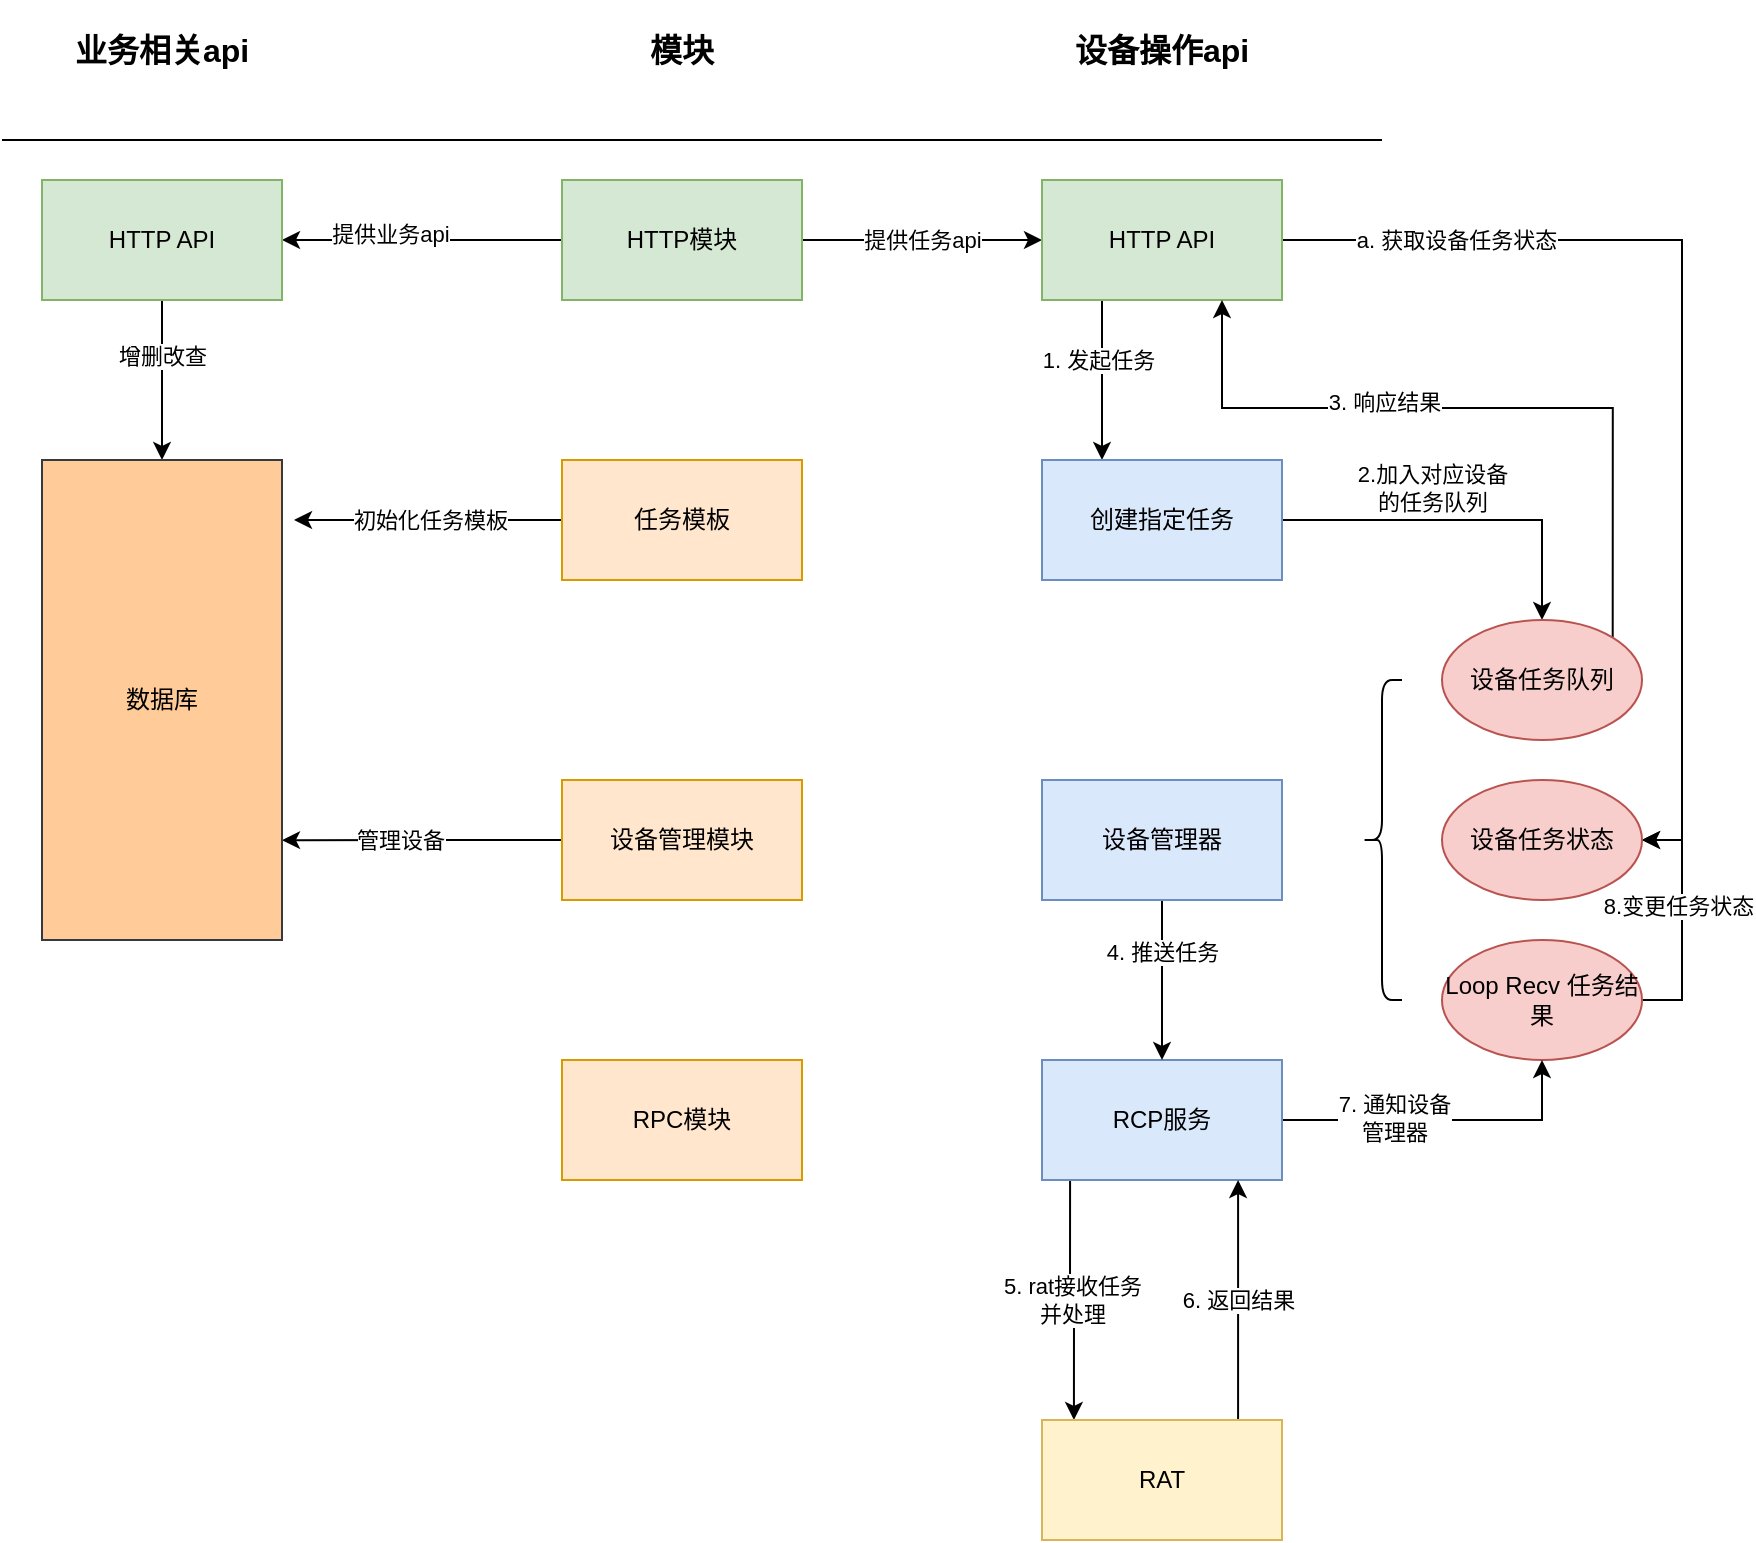 <mxfile version="14.8.5" type="github">
  <diagram id="FrNE8DgMukOEDrKhMedF" name="第 1 页">
    <mxGraphModel dx="946" dy="645" grid="0" gridSize="10" guides="1" tooltips="1" connect="1" arrows="1" fold="1" page="1" pageScale="1" pageWidth="827" pageHeight="1169" background="#FFFFFF" math="0" shadow="0">
      <root>
        <mxCell id="0" />
        <mxCell id="1" parent="0" />
        <mxCell id="WFalGH5oOqXYDlWb-IyM-28" value="" style="edgeStyle=orthogonalEdgeStyle;rounded=0;orthogonalLoop=1;jettySize=auto;html=1;" edge="1" parent="1" source="WFalGH5oOqXYDlWb-IyM-1" target="WFalGH5oOqXYDlWb-IyM-7">
          <mxGeometry relative="1" as="geometry" />
        </mxCell>
        <mxCell id="WFalGH5oOqXYDlWb-IyM-29" value="提供业务api" style="edgeLabel;html=1;align=center;verticalAlign=middle;resizable=0;points=[];" vertex="1" connectable="0" parent="WFalGH5oOqXYDlWb-IyM-28">
          <mxGeometry x="0.225" y="-3" relative="1" as="geometry">
            <mxPoint as="offset" />
          </mxGeometry>
        </mxCell>
        <mxCell id="WFalGH5oOqXYDlWb-IyM-30" value="提供任务api" style="edgeStyle=orthogonalEdgeStyle;rounded=0;orthogonalLoop=1;jettySize=auto;html=1;" edge="1" parent="1" source="WFalGH5oOqXYDlWb-IyM-1" target="WFalGH5oOqXYDlWb-IyM-6">
          <mxGeometry relative="1" as="geometry" />
        </mxCell>
        <mxCell id="WFalGH5oOqXYDlWb-IyM-1" value="HTTP模块" style="rounded=0;whiteSpace=wrap;html=1;fillColor=#d5e8d4;strokeColor=#82b366;" vertex="1" parent="1">
          <mxGeometry x="320" y="180" width="120" height="60" as="geometry" />
        </mxCell>
        <mxCell id="WFalGH5oOqXYDlWb-IyM-47" style="edgeStyle=orthogonalEdgeStyle;rounded=0;orthogonalLoop=1;jettySize=auto;html=1;entryX=1.05;entryY=0.125;entryDx=0;entryDy=0;entryPerimeter=0;" edge="1" parent="1" source="WFalGH5oOqXYDlWb-IyM-2" target="WFalGH5oOqXYDlWb-IyM-14">
          <mxGeometry relative="1" as="geometry" />
        </mxCell>
        <mxCell id="WFalGH5oOqXYDlWb-IyM-57" value="初始化任务模板" style="edgeLabel;html=1;align=center;verticalAlign=middle;resizable=0;points=[];" vertex="1" connectable="0" parent="WFalGH5oOqXYDlWb-IyM-47">
          <mxGeometry x="-0.015" relative="1" as="geometry">
            <mxPoint as="offset" />
          </mxGeometry>
        </mxCell>
        <mxCell id="WFalGH5oOqXYDlWb-IyM-2" value="任务模板" style="rounded=0;whiteSpace=wrap;html=1;fillColor=#ffe6cc;strokeColor=#d79b00;" vertex="1" parent="1">
          <mxGeometry x="320" y="320" width="120" height="60" as="geometry" />
        </mxCell>
        <mxCell id="WFalGH5oOqXYDlWb-IyM-48" style="edgeStyle=orthogonalEdgeStyle;rounded=0;orthogonalLoop=1;jettySize=auto;html=1;entryX=1;entryY=0.792;entryDx=0;entryDy=0;entryPerimeter=0;" edge="1" parent="1" source="WFalGH5oOqXYDlWb-IyM-3" target="WFalGH5oOqXYDlWb-IyM-14">
          <mxGeometry relative="1" as="geometry" />
        </mxCell>
        <mxCell id="WFalGH5oOqXYDlWb-IyM-58" value="管理设备" style="edgeLabel;html=1;align=center;verticalAlign=middle;resizable=0;points=[];" vertex="1" connectable="0" parent="WFalGH5oOqXYDlWb-IyM-48">
          <mxGeometry x="0.158" relative="1" as="geometry">
            <mxPoint as="offset" />
          </mxGeometry>
        </mxCell>
        <mxCell id="WFalGH5oOqXYDlWb-IyM-3" value="设备管理模块" style="rounded=0;whiteSpace=wrap;html=1;fillColor=#ffe6cc;strokeColor=#d79b00;" vertex="1" parent="1">
          <mxGeometry x="320" y="480" width="120" height="60" as="geometry" />
        </mxCell>
        <mxCell id="WFalGH5oOqXYDlWb-IyM-4" value="RPC模块" style="rounded=0;whiteSpace=wrap;html=1;fillColor=#ffe6cc;strokeColor=#d79b00;" vertex="1" parent="1">
          <mxGeometry x="320" y="620" width="120" height="60" as="geometry" />
        </mxCell>
        <mxCell id="WFalGH5oOqXYDlWb-IyM-26" style="edgeStyle=orthogonalEdgeStyle;rounded=0;orthogonalLoop=1;jettySize=auto;html=1;entryX=0.25;entryY=0;entryDx=0;entryDy=0;exitX=0.25;exitY=1;exitDx=0;exitDy=0;" edge="1" parent="1" source="WFalGH5oOqXYDlWb-IyM-6" target="WFalGH5oOqXYDlWb-IyM-8">
          <mxGeometry relative="1" as="geometry" />
        </mxCell>
        <mxCell id="WFalGH5oOqXYDlWb-IyM-32" value="1. 发起任务" style="edgeLabel;html=1;align=center;verticalAlign=middle;resizable=0;points=[];" vertex="1" connectable="0" parent="WFalGH5oOqXYDlWb-IyM-26">
          <mxGeometry x="-0.25" y="-2" relative="1" as="geometry">
            <mxPoint as="offset" />
          </mxGeometry>
        </mxCell>
        <mxCell id="WFalGH5oOqXYDlWb-IyM-67" style="edgeStyle=orthogonalEdgeStyle;rounded=0;orthogonalLoop=1;jettySize=auto;html=1;entryX=1;entryY=0.5;entryDx=0;entryDy=0;" edge="1" parent="1" source="WFalGH5oOqXYDlWb-IyM-6" target="WFalGH5oOqXYDlWb-IyM-51">
          <mxGeometry relative="1" as="geometry" />
        </mxCell>
        <mxCell id="WFalGH5oOqXYDlWb-IyM-68" value="a. 获取设备任务状态" style="edgeLabel;html=1;align=center;verticalAlign=middle;resizable=0;points=[];" vertex="1" connectable="0" parent="WFalGH5oOqXYDlWb-IyM-67">
          <mxGeometry x="-0.665" relative="1" as="geometry">
            <mxPoint as="offset" />
          </mxGeometry>
        </mxCell>
        <mxCell id="WFalGH5oOqXYDlWb-IyM-6" value="HTTP API" style="rounded=0;whiteSpace=wrap;html=1;fillColor=#d5e8d4;strokeColor=#82b366;" vertex="1" parent="1">
          <mxGeometry x="560" y="180" width="120" height="60" as="geometry" />
        </mxCell>
        <mxCell id="WFalGH5oOqXYDlWb-IyM-18" style="edgeStyle=orthogonalEdgeStyle;rounded=0;orthogonalLoop=1;jettySize=auto;html=1;entryX=0.5;entryY=0;entryDx=0;entryDy=0;" edge="1" parent="1" source="WFalGH5oOqXYDlWb-IyM-7" target="WFalGH5oOqXYDlWb-IyM-14">
          <mxGeometry relative="1" as="geometry" />
        </mxCell>
        <mxCell id="WFalGH5oOqXYDlWb-IyM-61" value="增删改查" style="edgeLabel;html=1;align=center;verticalAlign=middle;resizable=0;points=[];" vertex="1" connectable="0" parent="WFalGH5oOqXYDlWb-IyM-18">
          <mxGeometry x="-0.3" relative="1" as="geometry">
            <mxPoint as="offset" />
          </mxGeometry>
        </mxCell>
        <mxCell id="WFalGH5oOqXYDlWb-IyM-7" value="HTTP API" style="rounded=0;whiteSpace=wrap;html=1;fillColor=#d5e8d4;strokeColor=#82b366;" vertex="1" parent="1">
          <mxGeometry x="60" y="180" width="120" height="60" as="geometry" />
        </mxCell>
        <mxCell id="WFalGH5oOqXYDlWb-IyM-36" style="edgeStyle=orthogonalEdgeStyle;rounded=0;orthogonalLoop=1;jettySize=auto;html=1;entryX=0.5;entryY=0;entryDx=0;entryDy=0;" edge="1" parent="1" source="WFalGH5oOqXYDlWb-IyM-8" target="WFalGH5oOqXYDlWb-IyM-10">
          <mxGeometry relative="1" as="geometry" />
        </mxCell>
        <mxCell id="WFalGH5oOqXYDlWb-IyM-37" value="2.加入对应设备&lt;br&gt;的任务队列" style="edgeLabel;html=1;align=center;verticalAlign=middle;resizable=0;points=[];" vertex="1" connectable="0" parent="WFalGH5oOqXYDlWb-IyM-36">
          <mxGeometry x="-0.507" y="-3" relative="1" as="geometry">
            <mxPoint x="30" y="-19" as="offset" />
          </mxGeometry>
        </mxCell>
        <mxCell id="WFalGH5oOqXYDlWb-IyM-8" value="创建指定任务" style="rounded=0;whiteSpace=wrap;html=1;fillColor=#dae8fc;strokeColor=#6c8ebf;" vertex="1" parent="1">
          <mxGeometry x="560" y="320" width="120" height="60" as="geometry" />
        </mxCell>
        <mxCell id="WFalGH5oOqXYDlWb-IyM-74" style="edgeStyle=orthogonalEdgeStyle;rounded=0;orthogonalLoop=1;jettySize=auto;html=1;exitX=1;exitY=0;exitDx=0;exitDy=0;entryX=0.75;entryY=1;entryDx=0;entryDy=0;" edge="1" parent="1" source="WFalGH5oOqXYDlWb-IyM-10" target="WFalGH5oOqXYDlWb-IyM-6">
          <mxGeometry relative="1" as="geometry">
            <Array as="points">
              <mxPoint x="845" y="294" />
              <mxPoint x="650" y="294" />
            </Array>
          </mxGeometry>
        </mxCell>
        <mxCell id="WFalGH5oOqXYDlWb-IyM-75" value="3. 响应结果" style="edgeLabel;html=1;align=center;verticalAlign=middle;resizable=0;points=[];" vertex="1" connectable="0" parent="WFalGH5oOqXYDlWb-IyM-74">
          <mxGeometry x="0.259" y="-3" relative="1" as="geometry">
            <mxPoint as="offset" />
          </mxGeometry>
        </mxCell>
        <mxCell id="WFalGH5oOqXYDlWb-IyM-10" value="设备任务队列" style="ellipse;whiteSpace=wrap;html=1;fillColor=#f8cecc;strokeColor=#b85450;" vertex="1" parent="1">
          <mxGeometry x="760" y="400" width="100" height="60" as="geometry" />
        </mxCell>
        <mxCell id="WFalGH5oOqXYDlWb-IyM-52" style="edgeStyle=orthogonalEdgeStyle;rounded=0;orthogonalLoop=1;jettySize=auto;html=1;entryX=1;entryY=0.5;entryDx=0;entryDy=0;" edge="1" parent="1" source="WFalGH5oOqXYDlWb-IyM-11" target="WFalGH5oOqXYDlWb-IyM-51">
          <mxGeometry relative="1" as="geometry">
            <Array as="points">
              <mxPoint x="880" y="590" />
              <mxPoint x="880" y="510" />
            </Array>
          </mxGeometry>
        </mxCell>
        <mxCell id="WFalGH5oOqXYDlWb-IyM-53" value="8.变更任务状态" style="edgeLabel;html=1;align=center;verticalAlign=middle;resizable=0;points=[];" vertex="1" connectable="0" parent="WFalGH5oOqXYDlWb-IyM-52">
          <mxGeometry x="0.117" y="2" relative="1" as="geometry">
            <mxPoint as="offset" />
          </mxGeometry>
        </mxCell>
        <mxCell id="WFalGH5oOqXYDlWb-IyM-11" value="Loop Recv 任务结果" style="ellipse;whiteSpace=wrap;html=1;fillColor=#f8cecc;strokeColor=#b85450;" vertex="1" parent="1">
          <mxGeometry x="760" y="560" width="100" height="60" as="geometry" />
        </mxCell>
        <mxCell id="WFalGH5oOqXYDlWb-IyM-41" value="5. rat接收任务&lt;br&gt;并处理" style="edgeStyle=orthogonalEdgeStyle;rounded=0;orthogonalLoop=1;jettySize=auto;html=1;entryX=0.133;entryY=0;entryDx=0;entryDy=0;exitX=0.117;exitY=1;exitDx=0;exitDy=0;exitPerimeter=0;entryPerimeter=0;" edge="1" parent="1" source="WFalGH5oOqXYDlWb-IyM-12" target="WFalGH5oOqXYDlWb-IyM-13">
          <mxGeometry relative="1" as="geometry" />
        </mxCell>
        <mxCell id="WFalGH5oOqXYDlWb-IyM-45" style="edgeStyle=orthogonalEdgeStyle;rounded=0;orthogonalLoop=1;jettySize=auto;html=1;entryX=0.5;entryY=1;entryDx=0;entryDy=0;" edge="1" parent="1" source="WFalGH5oOqXYDlWb-IyM-12" target="WFalGH5oOqXYDlWb-IyM-11">
          <mxGeometry relative="1" as="geometry" />
        </mxCell>
        <mxCell id="WFalGH5oOqXYDlWb-IyM-46" value="7. 通知设备&lt;br&gt;管理器" style="edgeLabel;html=1;align=center;verticalAlign=middle;resizable=0;points=[];" vertex="1" connectable="0" parent="WFalGH5oOqXYDlWb-IyM-45">
          <mxGeometry x="-0.307" y="1" relative="1" as="geometry">
            <mxPoint as="offset" />
          </mxGeometry>
        </mxCell>
        <mxCell id="WFalGH5oOqXYDlWb-IyM-12" value="RCP服务" style="rounded=0;whiteSpace=wrap;html=1;fillColor=#dae8fc;strokeColor=#6c8ebf;" vertex="1" parent="1">
          <mxGeometry x="560" y="620" width="120" height="60" as="geometry" />
        </mxCell>
        <mxCell id="WFalGH5oOqXYDlWb-IyM-44" value="6. 返回结果" style="edgeStyle=orthogonalEdgeStyle;rounded=0;orthogonalLoop=1;jettySize=auto;html=1;entryX=0.817;entryY=1;entryDx=0;entryDy=0;entryPerimeter=0;exitX=0.817;exitY=0;exitDx=0;exitDy=0;exitPerimeter=0;" edge="1" parent="1" source="WFalGH5oOqXYDlWb-IyM-13" target="WFalGH5oOqXYDlWb-IyM-12">
          <mxGeometry relative="1" as="geometry" />
        </mxCell>
        <mxCell id="WFalGH5oOqXYDlWb-IyM-13" value="RAT" style="rounded=0;whiteSpace=wrap;html=1;fillColor=#fff2cc;strokeColor=#d6b656;" vertex="1" parent="1">
          <mxGeometry x="560" y="800" width="120" height="60" as="geometry" />
        </mxCell>
        <mxCell id="WFalGH5oOqXYDlWb-IyM-14" value="数据库" style="rounded=0;whiteSpace=wrap;html=1;fillColor=#ffcc99;strokeColor=#36393d;" vertex="1" parent="1">
          <mxGeometry x="60" y="320" width="120" height="240" as="geometry" />
        </mxCell>
        <mxCell id="WFalGH5oOqXYDlWb-IyM-21" value="" style="endArrow=none;html=1;" edge="1" parent="1">
          <mxGeometry width="50" height="50" relative="1" as="geometry">
            <mxPoint x="40" y="160" as="sourcePoint" />
            <mxPoint x="730" y="160" as="targetPoint" />
          </mxGeometry>
        </mxCell>
        <mxCell id="WFalGH5oOqXYDlWb-IyM-22" value="&lt;b&gt;&lt;font style=&quot;font-size: 16px&quot;&gt;业务相关api&lt;/font&gt;&lt;/b&gt;" style="text;html=1;strokeColor=none;fillColor=none;align=center;verticalAlign=middle;whiteSpace=wrap;rounded=0;" vertex="1" parent="1">
          <mxGeometry x="60" y="90" width="120" height="50" as="geometry" />
        </mxCell>
        <mxCell id="WFalGH5oOqXYDlWb-IyM-23" value="&lt;font size=&quot;3&quot;&gt;&lt;b&gt;模块&lt;/b&gt;&lt;/font&gt;" style="text;html=1;strokeColor=none;fillColor=none;align=center;verticalAlign=middle;whiteSpace=wrap;rounded=0;" vertex="1" parent="1">
          <mxGeometry x="320" y="90" width="120" height="50" as="geometry" />
        </mxCell>
        <mxCell id="WFalGH5oOqXYDlWb-IyM-24" value="&lt;font size=&quot;3&quot;&gt;&lt;b&gt;设备操作api&lt;/b&gt;&lt;/font&gt;" style="text;html=1;strokeColor=none;fillColor=none;align=center;verticalAlign=middle;whiteSpace=wrap;rounded=0;" vertex="1" parent="1">
          <mxGeometry x="560" y="90" width="120" height="50" as="geometry" />
        </mxCell>
        <mxCell id="WFalGH5oOqXYDlWb-IyM-39" style="edgeStyle=orthogonalEdgeStyle;rounded=0;orthogonalLoop=1;jettySize=auto;html=1;entryX=0.5;entryY=0;entryDx=0;entryDy=0;" edge="1" parent="1" source="WFalGH5oOqXYDlWb-IyM-31" target="WFalGH5oOqXYDlWb-IyM-12">
          <mxGeometry relative="1" as="geometry" />
        </mxCell>
        <mxCell id="WFalGH5oOqXYDlWb-IyM-40" value="4. 推送任务" style="edgeLabel;html=1;align=center;verticalAlign=middle;resizable=0;points=[];" vertex="1" connectable="0" parent="WFalGH5oOqXYDlWb-IyM-39">
          <mxGeometry x="-0.35" relative="1" as="geometry">
            <mxPoint as="offset" />
          </mxGeometry>
        </mxCell>
        <mxCell id="WFalGH5oOqXYDlWb-IyM-31" value="设备管理器" style="rounded=0;whiteSpace=wrap;html=1;fillColor=#dae8fc;strokeColor=#6c8ebf;" vertex="1" parent="1">
          <mxGeometry x="560" y="480" width="120" height="60" as="geometry" />
        </mxCell>
        <mxCell id="WFalGH5oOqXYDlWb-IyM-49" value="" style="shape=curlyBracket;whiteSpace=wrap;html=1;rounded=1;" vertex="1" parent="1">
          <mxGeometry x="720" y="430" width="20" height="160" as="geometry" />
        </mxCell>
        <mxCell id="WFalGH5oOqXYDlWb-IyM-51" value="设备任务状态" style="ellipse;whiteSpace=wrap;html=1;fillColor=#f8cecc;strokeColor=#b85450;" vertex="1" parent="1">
          <mxGeometry x="760" y="480" width="100" height="60" as="geometry" />
        </mxCell>
      </root>
    </mxGraphModel>
  </diagram>
</mxfile>
